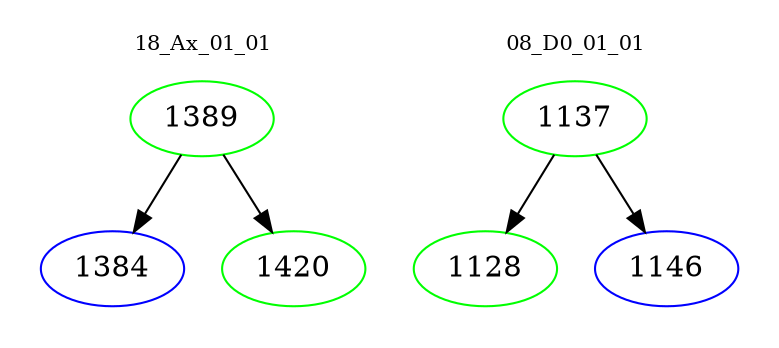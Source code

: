digraph{
subgraph cluster_0 {
color = white
label = "18_Ax_01_01";
fontsize=10;
T0_1389 [label="1389", color="green"]
T0_1389 -> T0_1384 [color="black"]
T0_1384 [label="1384", color="blue"]
T0_1389 -> T0_1420 [color="black"]
T0_1420 [label="1420", color="green"]
}
subgraph cluster_1 {
color = white
label = "08_D0_01_01";
fontsize=10;
T1_1137 [label="1137", color="green"]
T1_1137 -> T1_1128 [color="black"]
T1_1128 [label="1128", color="green"]
T1_1137 -> T1_1146 [color="black"]
T1_1146 [label="1146", color="blue"]
}
}
